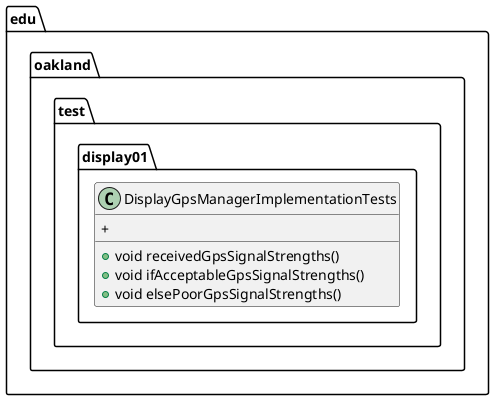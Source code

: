 @startuml DisplayGpsManagerImplementationTests

package edu.oakland.test.display01 {
    class DisplayGpsManagerImplementationTests {
        + void receivedGpsSignalStrengths()
        + void ifAcceptableGpsSignalStrengths()
        + void elsePoorGpsSignalStrengths()
        + 
    }
}

@enduml
